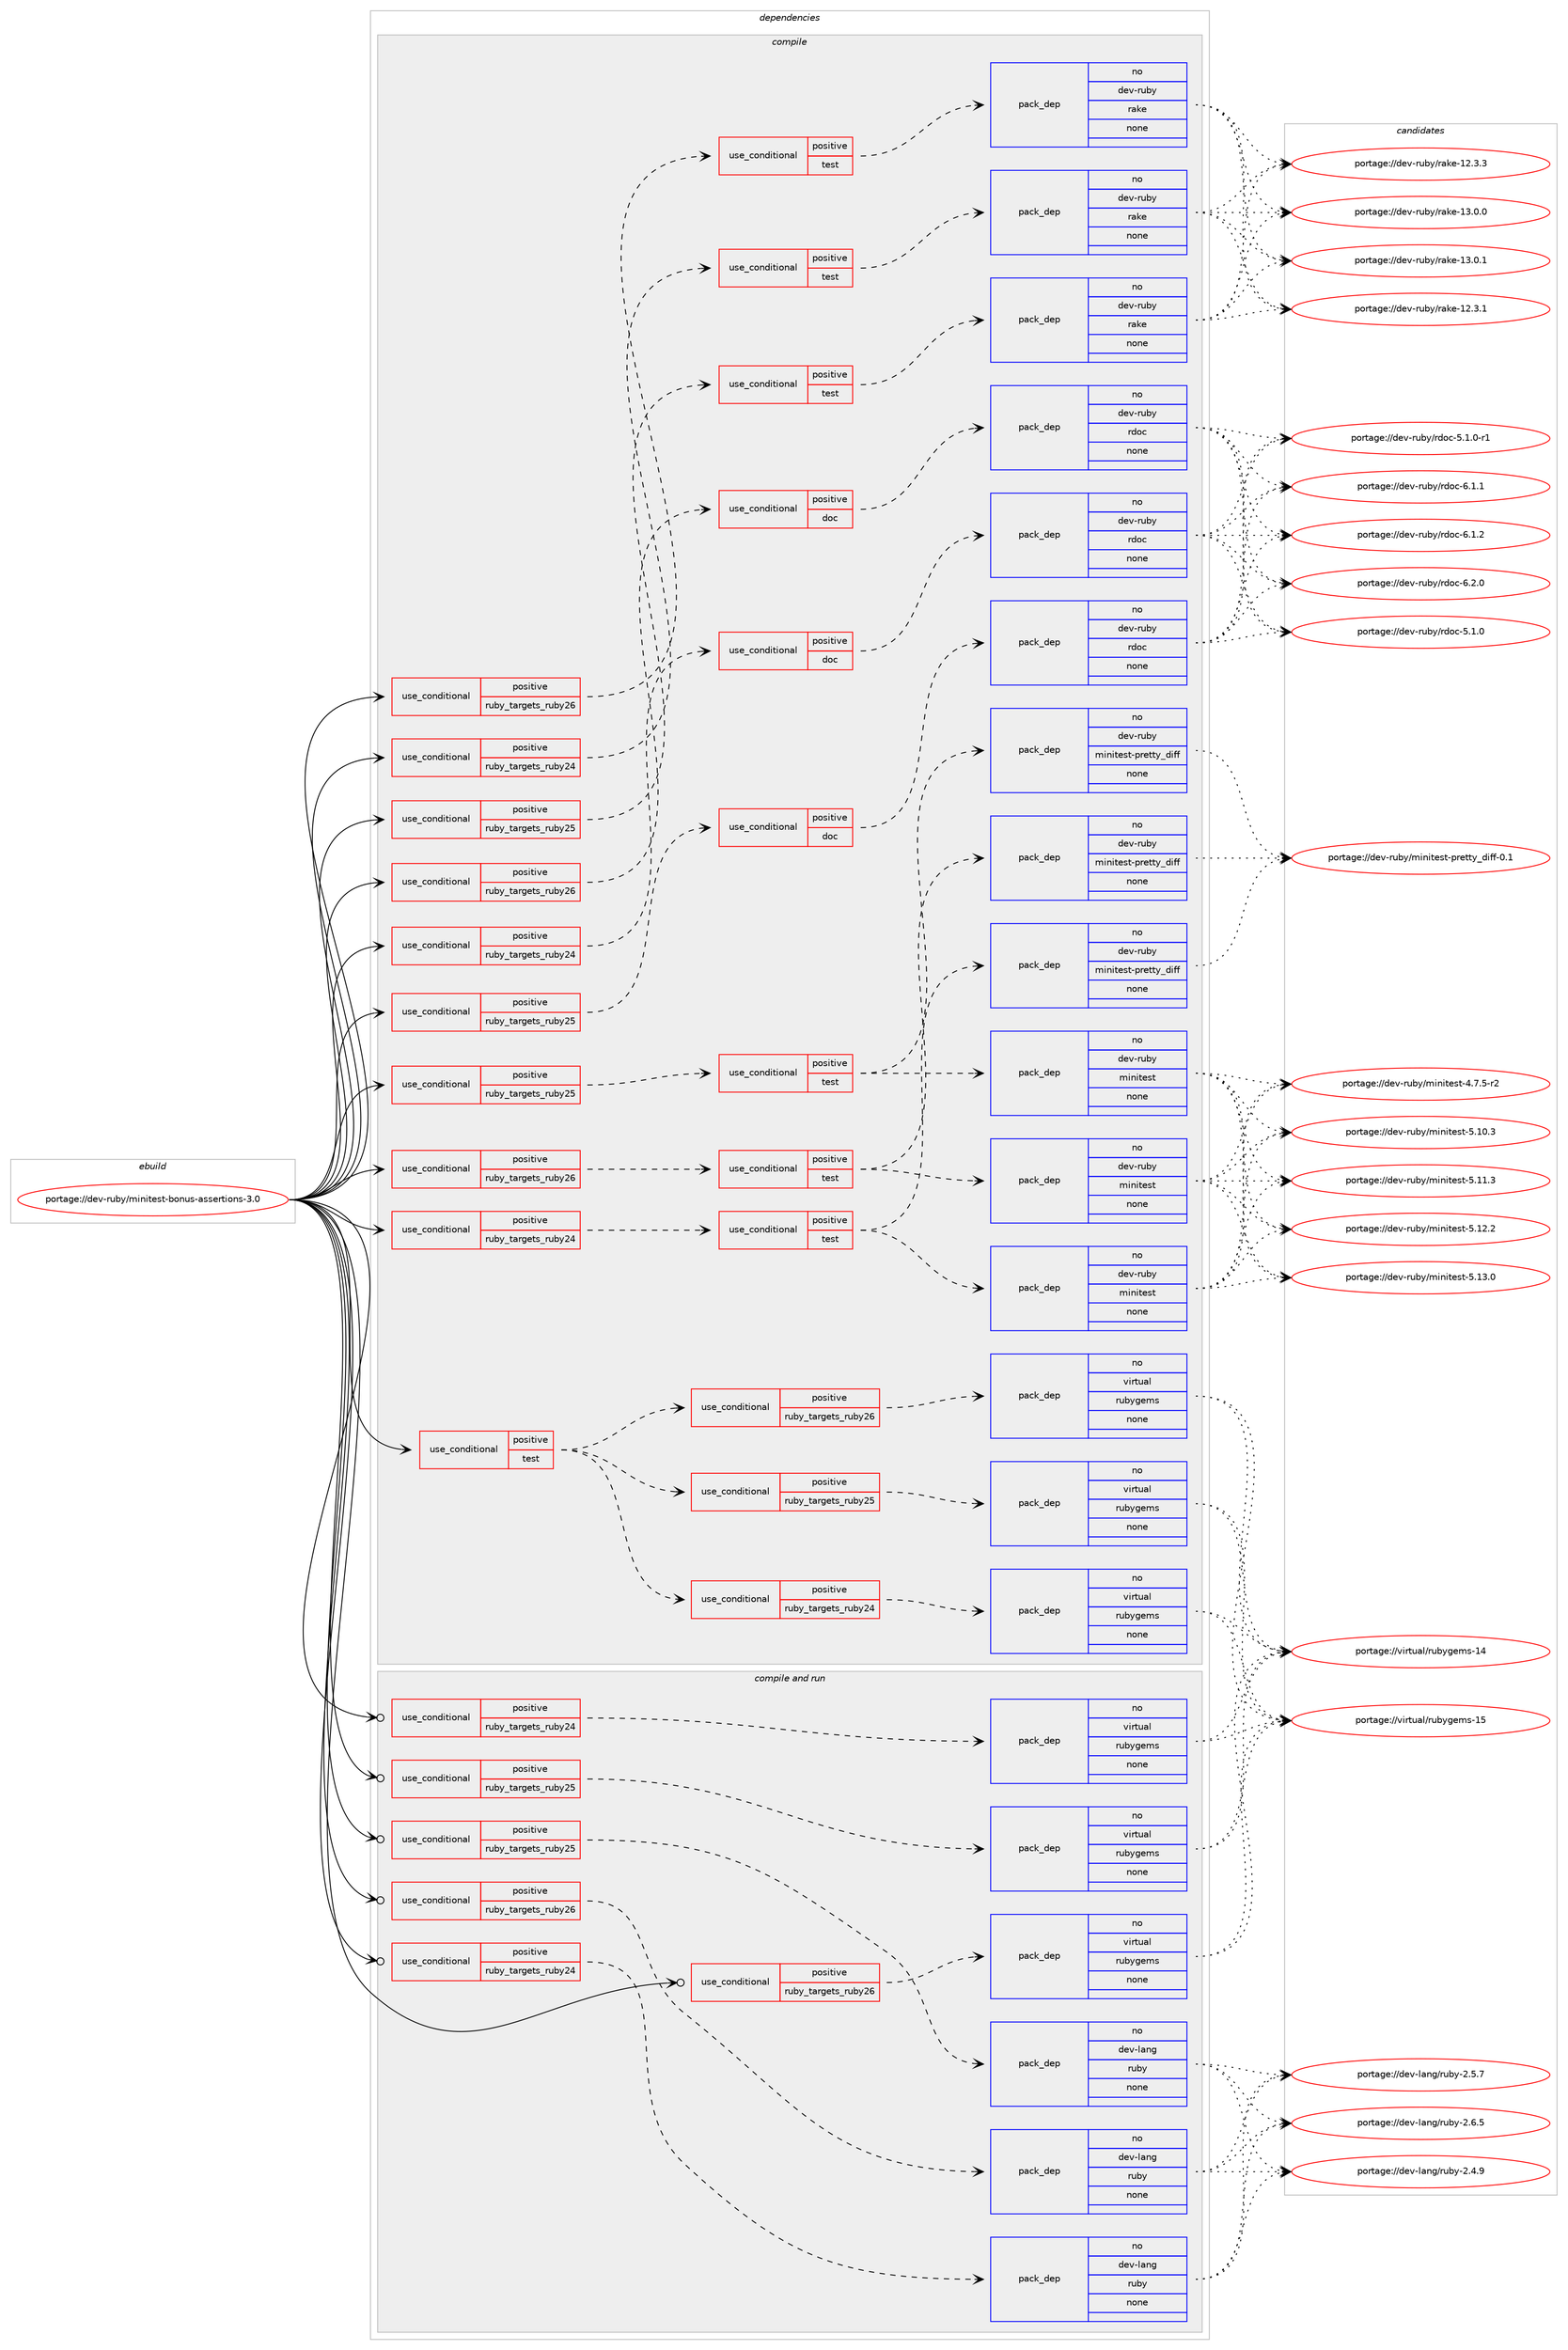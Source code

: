 digraph prolog {

# *************
# Graph options
# *************

newrank=true;
concentrate=true;
compound=true;
graph [rankdir=LR,fontname=Helvetica,fontsize=10,ranksep=1.5];#, ranksep=2.5, nodesep=0.2];
edge  [arrowhead=vee];
node  [fontname=Helvetica,fontsize=10];

# **********
# The ebuild
# **********

subgraph cluster_leftcol {
color=gray;
rank=same;
label=<<i>ebuild</i>>;
id [label="portage://dev-ruby/minitest-bonus-assertions-3.0", color=red, width=4, href="../dev-ruby/minitest-bonus-assertions-3.0.svg"];
}

# ****************
# The dependencies
# ****************

subgraph cluster_midcol {
color=gray;
label=<<i>dependencies</i>>;
subgraph cluster_compile {
fillcolor="#eeeeee";
style=filled;
label=<<i>compile</i>>;
subgraph cond56419 {
dependency229192 [label=<<TABLE BORDER="0" CELLBORDER="1" CELLSPACING="0" CELLPADDING="4"><TR><TD ROWSPAN="3" CELLPADDING="10">use_conditional</TD></TR><TR><TD>positive</TD></TR><TR><TD>ruby_targets_ruby24</TD></TR></TABLE>>, shape=none, color=red];
subgraph cond56420 {
dependency229193 [label=<<TABLE BORDER="0" CELLBORDER="1" CELLSPACING="0" CELLPADDING="4"><TR><TD ROWSPAN="3" CELLPADDING="10">use_conditional</TD></TR><TR><TD>positive</TD></TR><TR><TD>doc</TD></TR></TABLE>>, shape=none, color=red];
subgraph pack169273 {
dependency229194 [label=<<TABLE BORDER="0" CELLBORDER="1" CELLSPACING="0" CELLPADDING="4" WIDTH="220"><TR><TD ROWSPAN="6" CELLPADDING="30">pack_dep</TD></TR><TR><TD WIDTH="110">no</TD></TR><TR><TD>dev-ruby</TD></TR><TR><TD>rdoc</TD></TR><TR><TD>none</TD></TR><TR><TD></TD></TR></TABLE>>, shape=none, color=blue];
}
dependency229193:e -> dependency229194:w [weight=20,style="dashed",arrowhead="vee"];
}
dependency229192:e -> dependency229193:w [weight=20,style="dashed",arrowhead="vee"];
}
id:e -> dependency229192:w [weight=20,style="solid",arrowhead="vee"];
subgraph cond56421 {
dependency229195 [label=<<TABLE BORDER="0" CELLBORDER="1" CELLSPACING="0" CELLPADDING="4"><TR><TD ROWSPAN="3" CELLPADDING="10">use_conditional</TD></TR><TR><TD>positive</TD></TR><TR><TD>ruby_targets_ruby24</TD></TR></TABLE>>, shape=none, color=red];
subgraph cond56422 {
dependency229196 [label=<<TABLE BORDER="0" CELLBORDER="1" CELLSPACING="0" CELLPADDING="4"><TR><TD ROWSPAN="3" CELLPADDING="10">use_conditional</TD></TR><TR><TD>positive</TD></TR><TR><TD>test</TD></TR></TABLE>>, shape=none, color=red];
subgraph pack169274 {
dependency229197 [label=<<TABLE BORDER="0" CELLBORDER="1" CELLSPACING="0" CELLPADDING="4" WIDTH="220"><TR><TD ROWSPAN="6" CELLPADDING="30">pack_dep</TD></TR><TR><TD WIDTH="110">no</TD></TR><TR><TD>dev-ruby</TD></TR><TR><TD>minitest</TD></TR><TR><TD>none</TD></TR><TR><TD></TD></TR></TABLE>>, shape=none, color=blue];
}
dependency229196:e -> dependency229197:w [weight=20,style="dashed",arrowhead="vee"];
subgraph pack169275 {
dependency229198 [label=<<TABLE BORDER="0" CELLBORDER="1" CELLSPACING="0" CELLPADDING="4" WIDTH="220"><TR><TD ROWSPAN="6" CELLPADDING="30">pack_dep</TD></TR><TR><TD WIDTH="110">no</TD></TR><TR><TD>dev-ruby</TD></TR><TR><TD>minitest-pretty_diff</TD></TR><TR><TD>none</TD></TR><TR><TD></TD></TR></TABLE>>, shape=none, color=blue];
}
dependency229196:e -> dependency229198:w [weight=20,style="dashed",arrowhead="vee"];
}
dependency229195:e -> dependency229196:w [weight=20,style="dashed",arrowhead="vee"];
}
id:e -> dependency229195:w [weight=20,style="solid",arrowhead="vee"];
subgraph cond56423 {
dependency229199 [label=<<TABLE BORDER="0" CELLBORDER="1" CELLSPACING="0" CELLPADDING="4"><TR><TD ROWSPAN="3" CELLPADDING="10">use_conditional</TD></TR><TR><TD>positive</TD></TR><TR><TD>ruby_targets_ruby24</TD></TR></TABLE>>, shape=none, color=red];
subgraph cond56424 {
dependency229200 [label=<<TABLE BORDER="0" CELLBORDER="1" CELLSPACING="0" CELLPADDING="4"><TR><TD ROWSPAN="3" CELLPADDING="10">use_conditional</TD></TR><TR><TD>positive</TD></TR><TR><TD>test</TD></TR></TABLE>>, shape=none, color=red];
subgraph pack169276 {
dependency229201 [label=<<TABLE BORDER="0" CELLBORDER="1" CELLSPACING="0" CELLPADDING="4" WIDTH="220"><TR><TD ROWSPAN="6" CELLPADDING="30">pack_dep</TD></TR><TR><TD WIDTH="110">no</TD></TR><TR><TD>dev-ruby</TD></TR><TR><TD>rake</TD></TR><TR><TD>none</TD></TR><TR><TD></TD></TR></TABLE>>, shape=none, color=blue];
}
dependency229200:e -> dependency229201:w [weight=20,style="dashed",arrowhead="vee"];
}
dependency229199:e -> dependency229200:w [weight=20,style="dashed",arrowhead="vee"];
}
id:e -> dependency229199:w [weight=20,style="solid",arrowhead="vee"];
subgraph cond56425 {
dependency229202 [label=<<TABLE BORDER="0" CELLBORDER="1" CELLSPACING="0" CELLPADDING="4"><TR><TD ROWSPAN="3" CELLPADDING="10">use_conditional</TD></TR><TR><TD>positive</TD></TR><TR><TD>ruby_targets_ruby25</TD></TR></TABLE>>, shape=none, color=red];
subgraph cond56426 {
dependency229203 [label=<<TABLE BORDER="0" CELLBORDER="1" CELLSPACING="0" CELLPADDING="4"><TR><TD ROWSPAN="3" CELLPADDING="10">use_conditional</TD></TR><TR><TD>positive</TD></TR><TR><TD>doc</TD></TR></TABLE>>, shape=none, color=red];
subgraph pack169277 {
dependency229204 [label=<<TABLE BORDER="0" CELLBORDER="1" CELLSPACING="0" CELLPADDING="4" WIDTH="220"><TR><TD ROWSPAN="6" CELLPADDING="30">pack_dep</TD></TR><TR><TD WIDTH="110">no</TD></TR><TR><TD>dev-ruby</TD></TR><TR><TD>rdoc</TD></TR><TR><TD>none</TD></TR><TR><TD></TD></TR></TABLE>>, shape=none, color=blue];
}
dependency229203:e -> dependency229204:w [weight=20,style="dashed",arrowhead="vee"];
}
dependency229202:e -> dependency229203:w [weight=20,style="dashed",arrowhead="vee"];
}
id:e -> dependency229202:w [weight=20,style="solid",arrowhead="vee"];
subgraph cond56427 {
dependency229205 [label=<<TABLE BORDER="0" CELLBORDER="1" CELLSPACING="0" CELLPADDING="4"><TR><TD ROWSPAN="3" CELLPADDING="10">use_conditional</TD></TR><TR><TD>positive</TD></TR><TR><TD>ruby_targets_ruby25</TD></TR></TABLE>>, shape=none, color=red];
subgraph cond56428 {
dependency229206 [label=<<TABLE BORDER="0" CELLBORDER="1" CELLSPACING="0" CELLPADDING="4"><TR><TD ROWSPAN="3" CELLPADDING="10">use_conditional</TD></TR><TR><TD>positive</TD></TR><TR><TD>test</TD></TR></TABLE>>, shape=none, color=red];
subgraph pack169278 {
dependency229207 [label=<<TABLE BORDER="0" CELLBORDER="1" CELLSPACING="0" CELLPADDING="4" WIDTH="220"><TR><TD ROWSPAN="6" CELLPADDING="30">pack_dep</TD></TR><TR><TD WIDTH="110">no</TD></TR><TR><TD>dev-ruby</TD></TR><TR><TD>minitest</TD></TR><TR><TD>none</TD></TR><TR><TD></TD></TR></TABLE>>, shape=none, color=blue];
}
dependency229206:e -> dependency229207:w [weight=20,style="dashed",arrowhead="vee"];
subgraph pack169279 {
dependency229208 [label=<<TABLE BORDER="0" CELLBORDER="1" CELLSPACING="0" CELLPADDING="4" WIDTH="220"><TR><TD ROWSPAN="6" CELLPADDING="30">pack_dep</TD></TR><TR><TD WIDTH="110">no</TD></TR><TR><TD>dev-ruby</TD></TR><TR><TD>minitest-pretty_diff</TD></TR><TR><TD>none</TD></TR><TR><TD></TD></TR></TABLE>>, shape=none, color=blue];
}
dependency229206:e -> dependency229208:w [weight=20,style="dashed",arrowhead="vee"];
}
dependency229205:e -> dependency229206:w [weight=20,style="dashed",arrowhead="vee"];
}
id:e -> dependency229205:w [weight=20,style="solid",arrowhead="vee"];
subgraph cond56429 {
dependency229209 [label=<<TABLE BORDER="0" CELLBORDER="1" CELLSPACING="0" CELLPADDING="4"><TR><TD ROWSPAN="3" CELLPADDING="10">use_conditional</TD></TR><TR><TD>positive</TD></TR><TR><TD>ruby_targets_ruby25</TD></TR></TABLE>>, shape=none, color=red];
subgraph cond56430 {
dependency229210 [label=<<TABLE BORDER="0" CELLBORDER="1" CELLSPACING="0" CELLPADDING="4"><TR><TD ROWSPAN="3" CELLPADDING="10">use_conditional</TD></TR><TR><TD>positive</TD></TR><TR><TD>test</TD></TR></TABLE>>, shape=none, color=red];
subgraph pack169280 {
dependency229211 [label=<<TABLE BORDER="0" CELLBORDER="1" CELLSPACING="0" CELLPADDING="4" WIDTH="220"><TR><TD ROWSPAN="6" CELLPADDING="30">pack_dep</TD></TR><TR><TD WIDTH="110">no</TD></TR><TR><TD>dev-ruby</TD></TR><TR><TD>rake</TD></TR><TR><TD>none</TD></TR><TR><TD></TD></TR></TABLE>>, shape=none, color=blue];
}
dependency229210:e -> dependency229211:w [weight=20,style="dashed",arrowhead="vee"];
}
dependency229209:e -> dependency229210:w [weight=20,style="dashed",arrowhead="vee"];
}
id:e -> dependency229209:w [weight=20,style="solid",arrowhead="vee"];
subgraph cond56431 {
dependency229212 [label=<<TABLE BORDER="0" CELLBORDER="1" CELLSPACING="0" CELLPADDING="4"><TR><TD ROWSPAN="3" CELLPADDING="10">use_conditional</TD></TR><TR><TD>positive</TD></TR><TR><TD>ruby_targets_ruby26</TD></TR></TABLE>>, shape=none, color=red];
subgraph cond56432 {
dependency229213 [label=<<TABLE BORDER="0" CELLBORDER="1" CELLSPACING="0" CELLPADDING="4"><TR><TD ROWSPAN="3" CELLPADDING="10">use_conditional</TD></TR><TR><TD>positive</TD></TR><TR><TD>doc</TD></TR></TABLE>>, shape=none, color=red];
subgraph pack169281 {
dependency229214 [label=<<TABLE BORDER="0" CELLBORDER="1" CELLSPACING="0" CELLPADDING="4" WIDTH="220"><TR><TD ROWSPAN="6" CELLPADDING="30">pack_dep</TD></TR><TR><TD WIDTH="110">no</TD></TR><TR><TD>dev-ruby</TD></TR><TR><TD>rdoc</TD></TR><TR><TD>none</TD></TR><TR><TD></TD></TR></TABLE>>, shape=none, color=blue];
}
dependency229213:e -> dependency229214:w [weight=20,style="dashed",arrowhead="vee"];
}
dependency229212:e -> dependency229213:w [weight=20,style="dashed",arrowhead="vee"];
}
id:e -> dependency229212:w [weight=20,style="solid",arrowhead="vee"];
subgraph cond56433 {
dependency229215 [label=<<TABLE BORDER="0" CELLBORDER="1" CELLSPACING="0" CELLPADDING="4"><TR><TD ROWSPAN="3" CELLPADDING="10">use_conditional</TD></TR><TR><TD>positive</TD></TR><TR><TD>ruby_targets_ruby26</TD></TR></TABLE>>, shape=none, color=red];
subgraph cond56434 {
dependency229216 [label=<<TABLE BORDER="0" CELLBORDER="1" CELLSPACING="0" CELLPADDING="4"><TR><TD ROWSPAN="3" CELLPADDING="10">use_conditional</TD></TR><TR><TD>positive</TD></TR><TR><TD>test</TD></TR></TABLE>>, shape=none, color=red];
subgraph pack169282 {
dependency229217 [label=<<TABLE BORDER="0" CELLBORDER="1" CELLSPACING="0" CELLPADDING="4" WIDTH="220"><TR><TD ROWSPAN="6" CELLPADDING="30">pack_dep</TD></TR><TR><TD WIDTH="110">no</TD></TR><TR><TD>dev-ruby</TD></TR><TR><TD>minitest</TD></TR><TR><TD>none</TD></TR><TR><TD></TD></TR></TABLE>>, shape=none, color=blue];
}
dependency229216:e -> dependency229217:w [weight=20,style="dashed",arrowhead="vee"];
subgraph pack169283 {
dependency229218 [label=<<TABLE BORDER="0" CELLBORDER="1" CELLSPACING="0" CELLPADDING="4" WIDTH="220"><TR><TD ROWSPAN="6" CELLPADDING="30">pack_dep</TD></TR><TR><TD WIDTH="110">no</TD></TR><TR><TD>dev-ruby</TD></TR><TR><TD>minitest-pretty_diff</TD></TR><TR><TD>none</TD></TR><TR><TD></TD></TR></TABLE>>, shape=none, color=blue];
}
dependency229216:e -> dependency229218:w [weight=20,style="dashed",arrowhead="vee"];
}
dependency229215:e -> dependency229216:w [weight=20,style="dashed",arrowhead="vee"];
}
id:e -> dependency229215:w [weight=20,style="solid",arrowhead="vee"];
subgraph cond56435 {
dependency229219 [label=<<TABLE BORDER="0" CELLBORDER="1" CELLSPACING="0" CELLPADDING="4"><TR><TD ROWSPAN="3" CELLPADDING="10">use_conditional</TD></TR><TR><TD>positive</TD></TR><TR><TD>ruby_targets_ruby26</TD></TR></TABLE>>, shape=none, color=red];
subgraph cond56436 {
dependency229220 [label=<<TABLE BORDER="0" CELLBORDER="1" CELLSPACING="0" CELLPADDING="4"><TR><TD ROWSPAN="3" CELLPADDING="10">use_conditional</TD></TR><TR><TD>positive</TD></TR><TR><TD>test</TD></TR></TABLE>>, shape=none, color=red];
subgraph pack169284 {
dependency229221 [label=<<TABLE BORDER="0" CELLBORDER="1" CELLSPACING="0" CELLPADDING="4" WIDTH="220"><TR><TD ROWSPAN="6" CELLPADDING="30">pack_dep</TD></TR><TR><TD WIDTH="110">no</TD></TR><TR><TD>dev-ruby</TD></TR><TR><TD>rake</TD></TR><TR><TD>none</TD></TR><TR><TD></TD></TR></TABLE>>, shape=none, color=blue];
}
dependency229220:e -> dependency229221:w [weight=20,style="dashed",arrowhead="vee"];
}
dependency229219:e -> dependency229220:w [weight=20,style="dashed",arrowhead="vee"];
}
id:e -> dependency229219:w [weight=20,style="solid",arrowhead="vee"];
subgraph cond56437 {
dependency229222 [label=<<TABLE BORDER="0" CELLBORDER="1" CELLSPACING="0" CELLPADDING="4"><TR><TD ROWSPAN="3" CELLPADDING="10">use_conditional</TD></TR><TR><TD>positive</TD></TR><TR><TD>test</TD></TR></TABLE>>, shape=none, color=red];
subgraph cond56438 {
dependency229223 [label=<<TABLE BORDER="0" CELLBORDER="1" CELLSPACING="0" CELLPADDING="4"><TR><TD ROWSPAN="3" CELLPADDING="10">use_conditional</TD></TR><TR><TD>positive</TD></TR><TR><TD>ruby_targets_ruby24</TD></TR></TABLE>>, shape=none, color=red];
subgraph pack169285 {
dependency229224 [label=<<TABLE BORDER="0" CELLBORDER="1" CELLSPACING="0" CELLPADDING="4" WIDTH="220"><TR><TD ROWSPAN="6" CELLPADDING="30">pack_dep</TD></TR><TR><TD WIDTH="110">no</TD></TR><TR><TD>virtual</TD></TR><TR><TD>rubygems</TD></TR><TR><TD>none</TD></TR><TR><TD></TD></TR></TABLE>>, shape=none, color=blue];
}
dependency229223:e -> dependency229224:w [weight=20,style="dashed",arrowhead="vee"];
}
dependency229222:e -> dependency229223:w [weight=20,style="dashed",arrowhead="vee"];
subgraph cond56439 {
dependency229225 [label=<<TABLE BORDER="0" CELLBORDER="1" CELLSPACING="0" CELLPADDING="4"><TR><TD ROWSPAN="3" CELLPADDING="10">use_conditional</TD></TR><TR><TD>positive</TD></TR><TR><TD>ruby_targets_ruby25</TD></TR></TABLE>>, shape=none, color=red];
subgraph pack169286 {
dependency229226 [label=<<TABLE BORDER="0" CELLBORDER="1" CELLSPACING="0" CELLPADDING="4" WIDTH="220"><TR><TD ROWSPAN="6" CELLPADDING="30">pack_dep</TD></TR><TR><TD WIDTH="110">no</TD></TR><TR><TD>virtual</TD></TR><TR><TD>rubygems</TD></TR><TR><TD>none</TD></TR><TR><TD></TD></TR></TABLE>>, shape=none, color=blue];
}
dependency229225:e -> dependency229226:w [weight=20,style="dashed",arrowhead="vee"];
}
dependency229222:e -> dependency229225:w [weight=20,style="dashed",arrowhead="vee"];
subgraph cond56440 {
dependency229227 [label=<<TABLE BORDER="0" CELLBORDER="1" CELLSPACING="0" CELLPADDING="4"><TR><TD ROWSPAN="3" CELLPADDING="10">use_conditional</TD></TR><TR><TD>positive</TD></TR><TR><TD>ruby_targets_ruby26</TD></TR></TABLE>>, shape=none, color=red];
subgraph pack169287 {
dependency229228 [label=<<TABLE BORDER="0" CELLBORDER="1" CELLSPACING="0" CELLPADDING="4" WIDTH="220"><TR><TD ROWSPAN="6" CELLPADDING="30">pack_dep</TD></TR><TR><TD WIDTH="110">no</TD></TR><TR><TD>virtual</TD></TR><TR><TD>rubygems</TD></TR><TR><TD>none</TD></TR><TR><TD></TD></TR></TABLE>>, shape=none, color=blue];
}
dependency229227:e -> dependency229228:w [weight=20,style="dashed",arrowhead="vee"];
}
dependency229222:e -> dependency229227:w [weight=20,style="dashed",arrowhead="vee"];
}
id:e -> dependency229222:w [weight=20,style="solid",arrowhead="vee"];
}
subgraph cluster_compileandrun {
fillcolor="#eeeeee";
style=filled;
label=<<i>compile and run</i>>;
subgraph cond56441 {
dependency229229 [label=<<TABLE BORDER="0" CELLBORDER="1" CELLSPACING="0" CELLPADDING="4"><TR><TD ROWSPAN="3" CELLPADDING="10">use_conditional</TD></TR><TR><TD>positive</TD></TR><TR><TD>ruby_targets_ruby24</TD></TR></TABLE>>, shape=none, color=red];
subgraph pack169288 {
dependency229230 [label=<<TABLE BORDER="0" CELLBORDER="1" CELLSPACING="0" CELLPADDING="4" WIDTH="220"><TR><TD ROWSPAN="6" CELLPADDING="30">pack_dep</TD></TR><TR><TD WIDTH="110">no</TD></TR><TR><TD>dev-lang</TD></TR><TR><TD>ruby</TD></TR><TR><TD>none</TD></TR><TR><TD></TD></TR></TABLE>>, shape=none, color=blue];
}
dependency229229:e -> dependency229230:w [weight=20,style="dashed",arrowhead="vee"];
}
id:e -> dependency229229:w [weight=20,style="solid",arrowhead="odotvee"];
subgraph cond56442 {
dependency229231 [label=<<TABLE BORDER="0" CELLBORDER="1" CELLSPACING="0" CELLPADDING="4"><TR><TD ROWSPAN="3" CELLPADDING="10">use_conditional</TD></TR><TR><TD>positive</TD></TR><TR><TD>ruby_targets_ruby24</TD></TR></TABLE>>, shape=none, color=red];
subgraph pack169289 {
dependency229232 [label=<<TABLE BORDER="0" CELLBORDER="1" CELLSPACING="0" CELLPADDING="4" WIDTH="220"><TR><TD ROWSPAN="6" CELLPADDING="30">pack_dep</TD></TR><TR><TD WIDTH="110">no</TD></TR><TR><TD>virtual</TD></TR><TR><TD>rubygems</TD></TR><TR><TD>none</TD></TR><TR><TD></TD></TR></TABLE>>, shape=none, color=blue];
}
dependency229231:e -> dependency229232:w [weight=20,style="dashed",arrowhead="vee"];
}
id:e -> dependency229231:w [weight=20,style="solid",arrowhead="odotvee"];
subgraph cond56443 {
dependency229233 [label=<<TABLE BORDER="0" CELLBORDER="1" CELLSPACING="0" CELLPADDING="4"><TR><TD ROWSPAN="3" CELLPADDING="10">use_conditional</TD></TR><TR><TD>positive</TD></TR><TR><TD>ruby_targets_ruby25</TD></TR></TABLE>>, shape=none, color=red];
subgraph pack169290 {
dependency229234 [label=<<TABLE BORDER="0" CELLBORDER="1" CELLSPACING="0" CELLPADDING="4" WIDTH="220"><TR><TD ROWSPAN="6" CELLPADDING="30">pack_dep</TD></TR><TR><TD WIDTH="110">no</TD></TR><TR><TD>dev-lang</TD></TR><TR><TD>ruby</TD></TR><TR><TD>none</TD></TR><TR><TD></TD></TR></TABLE>>, shape=none, color=blue];
}
dependency229233:e -> dependency229234:w [weight=20,style="dashed",arrowhead="vee"];
}
id:e -> dependency229233:w [weight=20,style="solid",arrowhead="odotvee"];
subgraph cond56444 {
dependency229235 [label=<<TABLE BORDER="0" CELLBORDER="1" CELLSPACING="0" CELLPADDING="4"><TR><TD ROWSPAN="3" CELLPADDING="10">use_conditional</TD></TR><TR><TD>positive</TD></TR><TR><TD>ruby_targets_ruby25</TD></TR></TABLE>>, shape=none, color=red];
subgraph pack169291 {
dependency229236 [label=<<TABLE BORDER="0" CELLBORDER="1" CELLSPACING="0" CELLPADDING="4" WIDTH="220"><TR><TD ROWSPAN="6" CELLPADDING="30">pack_dep</TD></TR><TR><TD WIDTH="110">no</TD></TR><TR><TD>virtual</TD></TR><TR><TD>rubygems</TD></TR><TR><TD>none</TD></TR><TR><TD></TD></TR></TABLE>>, shape=none, color=blue];
}
dependency229235:e -> dependency229236:w [weight=20,style="dashed",arrowhead="vee"];
}
id:e -> dependency229235:w [weight=20,style="solid",arrowhead="odotvee"];
subgraph cond56445 {
dependency229237 [label=<<TABLE BORDER="0" CELLBORDER="1" CELLSPACING="0" CELLPADDING="4"><TR><TD ROWSPAN="3" CELLPADDING="10">use_conditional</TD></TR><TR><TD>positive</TD></TR><TR><TD>ruby_targets_ruby26</TD></TR></TABLE>>, shape=none, color=red];
subgraph pack169292 {
dependency229238 [label=<<TABLE BORDER="0" CELLBORDER="1" CELLSPACING="0" CELLPADDING="4" WIDTH="220"><TR><TD ROWSPAN="6" CELLPADDING="30">pack_dep</TD></TR><TR><TD WIDTH="110">no</TD></TR><TR><TD>dev-lang</TD></TR><TR><TD>ruby</TD></TR><TR><TD>none</TD></TR><TR><TD></TD></TR></TABLE>>, shape=none, color=blue];
}
dependency229237:e -> dependency229238:w [weight=20,style="dashed",arrowhead="vee"];
}
id:e -> dependency229237:w [weight=20,style="solid",arrowhead="odotvee"];
subgraph cond56446 {
dependency229239 [label=<<TABLE BORDER="0" CELLBORDER="1" CELLSPACING="0" CELLPADDING="4"><TR><TD ROWSPAN="3" CELLPADDING="10">use_conditional</TD></TR><TR><TD>positive</TD></TR><TR><TD>ruby_targets_ruby26</TD></TR></TABLE>>, shape=none, color=red];
subgraph pack169293 {
dependency229240 [label=<<TABLE BORDER="0" CELLBORDER="1" CELLSPACING="0" CELLPADDING="4" WIDTH="220"><TR><TD ROWSPAN="6" CELLPADDING="30">pack_dep</TD></TR><TR><TD WIDTH="110">no</TD></TR><TR><TD>virtual</TD></TR><TR><TD>rubygems</TD></TR><TR><TD>none</TD></TR><TR><TD></TD></TR></TABLE>>, shape=none, color=blue];
}
dependency229239:e -> dependency229240:w [weight=20,style="dashed",arrowhead="vee"];
}
id:e -> dependency229239:w [weight=20,style="solid",arrowhead="odotvee"];
}
subgraph cluster_run {
fillcolor="#eeeeee";
style=filled;
label=<<i>run</i>>;
}
}

# **************
# The candidates
# **************

subgraph cluster_choices {
rank=same;
color=gray;
label=<<i>candidates</i>>;

subgraph choice169273 {
color=black;
nodesep=1;
choiceportage10010111845114117981214711410011199455346494648 [label="portage://dev-ruby/rdoc-5.1.0", color=red, width=4,href="../dev-ruby/rdoc-5.1.0.svg"];
choiceportage100101118451141179812147114100111994553464946484511449 [label="portage://dev-ruby/rdoc-5.1.0-r1", color=red, width=4,href="../dev-ruby/rdoc-5.1.0-r1.svg"];
choiceportage10010111845114117981214711410011199455446494649 [label="portage://dev-ruby/rdoc-6.1.1", color=red, width=4,href="../dev-ruby/rdoc-6.1.1.svg"];
choiceportage10010111845114117981214711410011199455446494650 [label="portage://dev-ruby/rdoc-6.1.2", color=red, width=4,href="../dev-ruby/rdoc-6.1.2.svg"];
choiceportage10010111845114117981214711410011199455446504648 [label="portage://dev-ruby/rdoc-6.2.0", color=red, width=4,href="../dev-ruby/rdoc-6.2.0.svg"];
dependency229194:e -> choiceportage10010111845114117981214711410011199455346494648:w [style=dotted,weight="100"];
dependency229194:e -> choiceportage100101118451141179812147114100111994553464946484511449:w [style=dotted,weight="100"];
dependency229194:e -> choiceportage10010111845114117981214711410011199455446494649:w [style=dotted,weight="100"];
dependency229194:e -> choiceportage10010111845114117981214711410011199455446494650:w [style=dotted,weight="100"];
dependency229194:e -> choiceportage10010111845114117981214711410011199455446504648:w [style=dotted,weight="100"];
}
subgraph choice169274 {
color=black;
nodesep=1;
choiceportage1001011184511411798121471091051101051161011151164552465546534511450 [label="portage://dev-ruby/minitest-4.7.5-r2", color=red, width=4,href="../dev-ruby/minitest-4.7.5-r2.svg"];
choiceportage10010111845114117981214710910511010511610111511645534649484651 [label="portage://dev-ruby/minitest-5.10.3", color=red, width=4,href="../dev-ruby/minitest-5.10.3.svg"];
choiceportage10010111845114117981214710910511010511610111511645534649494651 [label="portage://dev-ruby/minitest-5.11.3", color=red, width=4,href="../dev-ruby/minitest-5.11.3.svg"];
choiceportage10010111845114117981214710910511010511610111511645534649504650 [label="portage://dev-ruby/minitest-5.12.2", color=red, width=4,href="../dev-ruby/minitest-5.12.2.svg"];
choiceportage10010111845114117981214710910511010511610111511645534649514648 [label="portage://dev-ruby/minitest-5.13.0", color=red, width=4,href="../dev-ruby/minitest-5.13.0.svg"];
dependency229197:e -> choiceportage1001011184511411798121471091051101051161011151164552465546534511450:w [style=dotted,weight="100"];
dependency229197:e -> choiceportage10010111845114117981214710910511010511610111511645534649484651:w [style=dotted,weight="100"];
dependency229197:e -> choiceportage10010111845114117981214710910511010511610111511645534649494651:w [style=dotted,weight="100"];
dependency229197:e -> choiceportage10010111845114117981214710910511010511610111511645534649504650:w [style=dotted,weight="100"];
dependency229197:e -> choiceportage10010111845114117981214710910511010511610111511645534649514648:w [style=dotted,weight="100"];
}
subgraph choice169275 {
color=black;
nodesep=1;
choiceportage100101118451141179812147109105110105116101115116451121141011161161219510010510210245484649 [label="portage://dev-ruby/minitest-pretty_diff-0.1", color=red, width=4,href="../dev-ruby/minitest-pretty_diff-0.1.svg"];
dependency229198:e -> choiceportage100101118451141179812147109105110105116101115116451121141011161161219510010510210245484649:w [style=dotted,weight="100"];
}
subgraph choice169276 {
color=black;
nodesep=1;
choiceportage1001011184511411798121471149710710145495046514649 [label="portage://dev-ruby/rake-12.3.1", color=red, width=4,href="../dev-ruby/rake-12.3.1.svg"];
choiceportage1001011184511411798121471149710710145495046514651 [label="portage://dev-ruby/rake-12.3.3", color=red, width=4,href="../dev-ruby/rake-12.3.3.svg"];
choiceportage1001011184511411798121471149710710145495146484648 [label="portage://dev-ruby/rake-13.0.0", color=red, width=4,href="../dev-ruby/rake-13.0.0.svg"];
choiceportage1001011184511411798121471149710710145495146484649 [label="portage://dev-ruby/rake-13.0.1", color=red, width=4,href="../dev-ruby/rake-13.0.1.svg"];
dependency229201:e -> choiceportage1001011184511411798121471149710710145495046514649:w [style=dotted,weight="100"];
dependency229201:e -> choiceportage1001011184511411798121471149710710145495046514651:w [style=dotted,weight="100"];
dependency229201:e -> choiceportage1001011184511411798121471149710710145495146484648:w [style=dotted,weight="100"];
dependency229201:e -> choiceportage1001011184511411798121471149710710145495146484649:w [style=dotted,weight="100"];
}
subgraph choice169277 {
color=black;
nodesep=1;
choiceportage10010111845114117981214711410011199455346494648 [label="portage://dev-ruby/rdoc-5.1.0", color=red, width=4,href="../dev-ruby/rdoc-5.1.0.svg"];
choiceportage100101118451141179812147114100111994553464946484511449 [label="portage://dev-ruby/rdoc-5.1.0-r1", color=red, width=4,href="../dev-ruby/rdoc-5.1.0-r1.svg"];
choiceportage10010111845114117981214711410011199455446494649 [label="portage://dev-ruby/rdoc-6.1.1", color=red, width=4,href="../dev-ruby/rdoc-6.1.1.svg"];
choiceportage10010111845114117981214711410011199455446494650 [label="portage://dev-ruby/rdoc-6.1.2", color=red, width=4,href="../dev-ruby/rdoc-6.1.2.svg"];
choiceportage10010111845114117981214711410011199455446504648 [label="portage://dev-ruby/rdoc-6.2.0", color=red, width=4,href="../dev-ruby/rdoc-6.2.0.svg"];
dependency229204:e -> choiceportage10010111845114117981214711410011199455346494648:w [style=dotted,weight="100"];
dependency229204:e -> choiceportage100101118451141179812147114100111994553464946484511449:w [style=dotted,weight="100"];
dependency229204:e -> choiceportage10010111845114117981214711410011199455446494649:w [style=dotted,weight="100"];
dependency229204:e -> choiceportage10010111845114117981214711410011199455446494650:w [style=dotted,weight="100"];
dependency229204:e -> choiceportage10010111845114117981214711410011199455446504648:w [style=dotted,weight="100"];
}
subgraph choice169278 {
color=black;
nodesep=1;
choiceportage1001011184511411798121471091051101051161011151164552465546534511450 [label="portage://dev-ruby/minitest-4.7.5-r2", color=red, width=4,href="../dev-ruby/minitest-4.7.5-r2.svg"];
choiceportage10010111845114117981214710910511010511610111511645534649484651 [label="portage://dev-ruby/minitest-5.10.3", color=red, width=4,href="../dev-ruby/minitest-5.10.3.svg"];
choiceportage10010111845114117981214710910511010511610111511645534649494651 [label="portage://dev-ruby/minitest-5.11.3", color=red, width=4,href="../dev-ruby/minitest-5.11.3.svg"];
choiceportage10010111845114117981214710910511010511610111511645534649504650 [label="portage://dev-ruby/minitest-5.12.2", color=red, width=4,href="../dev-ruby/minitest-5.12.2.svg"];
choiceportage10010111845114117981214710910511010511610111511645534649514648 [label="portage://dev-ruby/minitest-5.13.0", color=red, width=4,href="../dev-ruby/minitest-5.13.0.svg"];
dependency229207:e -> choiceportage1001011184511411798121471091051101051161011151164552465546534511450:w [style=dotted,weight="100"];
dependency229207:e -> choiceportage10010111845114117981214710910511010511610111511645534649484651:w [style=dotted,weight="100"];
dependency229207:e -> choiceportage10010111845114117981214710910511010511610111511645534649494651:w [style=dotted,weight="100"];
dependency229207:e -> choiceportage10010111845114117981214710910511010511610111511645534649504650:w [style=dotted,weight="100"];
dependency229207:e -> choiceportage10010111845114117981214710910511010511610111511645534649514648:w [style=dotted,weight="100"];
}
subgraph choice169279 {
color=black;
nodesep=1;
choiceportage100101118451141179812147109105110105116101115116451121141011161161219510010510210245484649 [label="portage://dev-ruby/minitest-pretty_diff-0.1", color=red, width=4,href="../dev-ruby/minitest-pretty_diff-0.1.svg"];
dependency229208:e -> choiceportage100101118451141179812147109105110105116101115116451121141011161161219510010510210245484649:w [style=dotted,weight="100"];
}
subgraph choice169280 {
color=black;
nodesep=1;
choiceportage1001011184511411798121471149710710145495046514649 [label="portage://dev-ruby/rake-12.3.1", color=red, width=4,href="../dev-ruby/rake-12.3.1.svg"];
choiceportage1001011184511411798121471149710710145495046514651 [label="portage://dev-ruby/rake-12.3.3", color=red, width=4,href="../dev-ruby/rake-12.3.3.svg"];
choiceportage1001011184511411798121471149710710145495146484648 [label="portage://dev-ruby/rake-13.0.0", color=red, width=4,href="../dev-ruby/rake-13.0.0.svg"];
choiceportage1001011184511411798121471149710710145495146484649 [label="portage://dev-ruby/rake-13.0.1", color=red, width=4,href="../dev-ruby/rake-13.0.1.svg"];
dependency229211:e -> choiceportage1001011184511411798121471149710710145495046514649:w [style=dotted,weight="100"];
dependency229211:e -> choiceportage1001011184511411798121471149710710145495046514651:w [style=dotted,weight="100"];
dependency229211:e -> choiceportage1001011184511411798121471149710710145495146484648:w [style=dotted,weight="100"];
dependency229211:e -> choiceportage1001011184511411798121471149710710145495146484649:w [style=dotted,weight="100"];
}
subgraph choice169281 {
color=black;
nodesep=1;
choiceportage10010111845114117981214711410011199455346494648 [label="portage://dev-ruby/rdoc-5.1.0", color=red, width=4,href="../dev-ruby/rdoc-5.1.0.svg"];
choiceportage100101118451141179812147114100111994553464946484511449 [label="portage://dev-ruby/rdoc-5.1.0-r1", color=red, width=4,href="../dev-ruby/rdoc-5.1.0-r1.svg"];
choiceportage10010111845114117981214711410011199455446494649 [label="portage://dev-ruby/rdoc-6.1.1", color=red, width=4,href="../dev-ruby/rdoc-6.1.1.svg"];
choiceportage10010111845114117981214711410011199455446494650 [label="portage://dev-ruby/rdoc-6.1.2", color=red, width=4,href="../dev-ruby/rdoc-6.1.2.svg"];
choiceportage10010111845114117981214711410011199455446504648 [label="portage://dev-ruby/rdoc-6.2.0", color=red, width=4,href="../dev-ruby/rdoc-6.2.0.svg"];
dependency229214:e -> choiceportage10010111845114117981214711410011199455346494648:w [style=dotted,weight="100"];
dependency229214:e -> choiceportage100101118451141179812147114100111994553464946484511449:w [style=dotted,weight="100"];
dependency229214:e -> choiceportage10010111845114117981214711410011199455446494649:w [style=dotted,weight="100"];
dependency229214:e -> choiceportage10010111845114117981214711410011199455446494650:w [style=dotted,weight="100"];
dependency229214:e -> choiceportage10010111845114117981214711410011199455446504648:w [style=dotted,weight="100"];
}
subgraph choice169282 {
color=black;
nodesep=1;
choiceportage1001011184511411798121471091051101051161011151164552465546534511450 [label="portage://dev-ruby/minitest-4.7.5-r2", color=red, width=4,href="../dev-ruby/minitest-4.7.5-r2.svg"];
choiceportage10010111845114117981214710910511010511610111511645534649484651 [label="portage://dev-ruby/minitest-5.10.3", color=red, width=4,href="../dev-ruby/minitest-5.10.3.svg"];
choiceportage10010111845114117981214710910511010511610111511645534649494651 [label="portage://dev-ruby/minitest-5.11.3", color=red, width=4,href="../dev-ruby/minitest-5.11.3.svg"];
choiceportage10010111845114117981214710910511010511610111511645534649504650 [label="portage://dev-ruby/minitest-5.12.2", color=red, width=4,href="../dev-ruby/minitest-5.12.2.svg"];
choiceportage10010111845114117981214710910511010511610111511645534649514648 [label="portage://dev-ruby/minitest-5.13.0", color=red, width=4,href="../dev-ruby/minitest-5.13.0.svg"];
dependency229217:e -> choiceportage1001011184511411798121471091051101051161011151164552465546534511450:w [style=dotted,weight="100"];
dependency229217:e -> choiceportage10010111845114117981214710910511010511610111511645534649484651:w [style=dotted,weight="100"];
dependency229217:e -> choiceportage10010111845114117981214710910511010511610111511645534649494651:w [style=dotted,weight="100"];
dependency229217:e -> choiceportage10010111845114117981214710910511010511610111511645534649504650:w [style=dotted,weight="100"];
dependency229217:e -> choiceportage10010111845114117981214710910511010511610111511645534649514648:w [style=dotted,weight="100"];
}
subgraph choice169283 {
color=black;
nodesep=1;
choiceportage100101118451141179812147109105110105116101115116451121141011161161219510010510210245484649 [label="portage://dev-ruby/minitest-pretty_diff-0.1", color=red, width=4,href="../dev-ruby/minitest-pretty_diff-0.1.svg"];
dependency229218:e -> choiceportage100101118451141179812147109105110105116101115116451121141011161161219510010510210245484649:w [style=dotted,weight="100"];
}
subgraph choice169284 {
color=black;
nodesep=1;
choiceportage1001011184511411798121471149710710145495046514649 [label="portage://dev-ruby/rake-12.3.1", color=red, width=4,href="../dev-ruby/rake-12.3.1.svg"];
choiceportage1001011184511411798121471149710710145495046514651 [label="portage://dev-ruby/rake-12.3.3", color=red, width=4,href="../dev-ruby/rake-12.3.3.svg"];
choiceportage1001011184511411798121471149710710145495146484648 [label="portage://dev-ruby/rake-13.0.0", color=red, width=4,href="../dev-ruby/rake-13.0.0.svg"];
choiceportage1001011184511411798121471149710710145495146484649 [label="portage://dev-ruby/rake-13.0.1", color=red, width=4,href="../dev-ruby/rake-13.0.1.svg"];
dependency229221:e -> choiceportage1001011184511411798121471149710710145495046514649:w [style=dotted,weight="100"];
dependency229221:e -> choiceportage1001011184511411798121471149710710145495046514651:w [style=dotted,weight="100"];
dependency229221:e -> choiceportage1001011184511411798121471149710710145495146484648:w [style=dotted,weight="100"];
dependency229221:e -> choiceportage1001011184511411798121471149710710145495146484649:w [style=dotted,weight="100"];
}
subgraph choice169285 {
color=black;
nodesep=1;
choiceportage118105114116117971084711411798121103101109115454952 [label="portage://virtual/rubygems-14", color=red, width=4,href="../virtual/rubygems-14.svg"];
choiceportage118105114116117971084711411798121103101109115454953 [label="portage://virtual/rubygems-15", color=red, width=4,href="../virtual/rubygems-15.svg"];
dependency229224:e -> choiceportage118105114116117971084711411798121103101109115454952:w [style=dotted,weight="100"];
dependency229224:e -> choiceportage118105114116117971084711411798121103101109115454953:w [style=dotted,weight="100"];
}
subgraph choice169286 {
color=black;
nodesep=1;
choiceportage118105114116117971084711411798121103101109115454952 [label="portage://virtual/rubygems-14", color=red, width=4,href="../virtual/rubygems-14.svg"];
choiceportage118105114116117971084711411798121103101109115454953 [label="portage://virtual/rubygems-15", color=red, width=4,href="../virtual/rubygems-15.svg"];
dependency229226:e -> choiceportage118105114116117971084711411798121103101109115454952:w [style=dotted,weight="100"];
dependency229226:e -> choiceportage118105114116117971084711411798121103101109115454953:w [style=dotted,weight="100"];
}
subgraph choice169287 {
color=black;
nodesep=1;
choiceportage118105114116117971084711411798121103101109115454952 [label="portage://virtual/rubygems-14", color=red, width=4,href="../virtual/rubygems-14.svg"];
choiceportage118105114116117971084711411798121103101109115454953 [label="portage://virtual/rubygems-15", color=red, width=4,href="../virtual/rubygems-15.svg"];
dependency229228:e -> choiceportage118105114116117971084711411798121103101109115454952:w [style=dotted,weight="100"];
dependency229228:e -> choiceportage118105114116117971084711411798121103101109115454953:w [style=dotted,weight="100"];
}
subgraph choice169288 {
color=black;
nodesep=1;
choiceportage10010111845108971101034711411798121455046524657 [label="portage://dev-lang/ruby-2.4.9", color=red, width=4,href="../dev-lang/ruby-2.4.9.svg"];
choiceportage10010111845108971101034711411798121455046534655 [label="portage://dev-lang/ruby-2.5.7", color=red, width=4,href="../dev-lang/ruby-2.5.7.svg"];
choiceportage10010111845108971101034711411798121455046544653 [label="portage://dev-lang/ruby-2.6.5", color=red, width=4,href="../dev-lang/ruby-2.6.5.svg"];
dependency229230:e -> choiceportage10010111845108971101034711411798121455046524657:w [style=dotted,weight="100"];
dependency229230:e -> choiceportage10010111845108971101034711411798121455046534655:w [style=dotted,weight="100"];
dependency229230:e -> choiceportage10010111845108971101034711411798121455046544653:w [style=dotted,weight="100"];
}
subgraph choice169289 {
color=black;
nodesep=1;
choiceportage118105114116117971084711411798121103101109115454952 [label="portage://virtual/rubygems-14", color=red, width=4,href="../virtual/rubygems-14.svg"];
choiceportage118105114116117971084711411798121103101109115454953 [label="portage://virtual/rubygems-15", color=red, width=4,href="../virtual/rubygems-15.svg"];
dependency229232:e -> choiceportage118105114116117971084711411798121103101109115454952:w [style=dotted,weight="100"];
dependency229232:e -> choiceportage118105114116117971084711411798121103101109115454953:w [style=dotted,weight="100"];
}
subgraph choice169290 {
color=black;
nodesep=1;
choiceportage10010111845108971101034711411798121455046524657 [label="portage://dev-lang/ruby-2.4.9", color=red, width=4,href="../dev-lang/ruby-2.4.9.svg"];
choiceportage10010111845108971101034711411798121455046534655 [label="portage://dev-lang/ruby-2.5.7", color=red, width=4,href="../dev-lang/ruby-2.5.7.svg"];
choiceportage10010111845108971101034711411798121455046544653 [label="portage://dev-lang/ruby-2.6.5", color=red, width=4,href="../dev-lang/ruby-2.6.5.svg"];
dependency229234:e -> choiceportage10010111845108971101034711411798121455046524657:w [style=dotted,weight="100"];
dependency229234:e -> choiceportage10010111845108971101034711411798121455046534655:w [style=dotted,weight="100"];
dependency229234:e -> choiceportage10010111845108971101034711411798121455046544653:w [style=dotted,weight="100"];
}
subgraph choice169291 {
color=black;
nodesep=1;
choiceportage118105114116117971084711411798121103101109115454952 [label="portage://virtual/rubygems-14", color=red, width=4,href="../virtual/rubygems-14.svg"];
choiceportage118105114116117971084711411798121103101109115454953 [label="portage://virtual/rubygems-15", color=red, width=4,href="../virtual/rubygems-15.svg"];
dependency229236:e -> choiceportage118105114116117971084711411798121103101109115454952:w [style=dotted,weight="100"];
dependency229236:e -> choiceportage118105114116117971084711411798121103101109115454953:w [style=dotted,weight="100"];
}
subgraph choice169292 {
color=black;
nodesep=1;
choiceportage10010111845108971101034711411798121455046524657 [label="portage://dev-lang/ruby-2.4.9", color=red, width=4,href="../dev-lang/ruby-2.4.9.svg"];
choiceportage10010111845108971101034711411798121455046534655 [label="portage://dev-lang/ruby-2.5.7", color=red, width=4,href="../dev-lang/ruby-2.5.7.svg"];
choiceportage10010111845108971101034711411798121455046544653 [label="portage://dev-lang/ruby-2.6.5", color=red, width=4,href="../dev-lang/ruby-2.6.5.svg"];
dependency229238:e -> choiceportage10010111845108971101034711411798121455046524657:w [style=dotted,weight="100"];
dependency229238:e -> choiceportage10010111845108971101034711411798121455046534655:w [style=dotted,weight="100"];
dependency229238:e -> choiceportage10010111845108971101034711411798121455046544653:w [style=dotted,weight="100"];
}
subgraph choice169293 {
color=black;
nodesep=1;
choiceportage118105114116117971084711411798121103101109115454952 [label="portage://virtual/rubygems-14", color=red, width=4,href="../virtual/rubygems-14.svg"];
choiceportage118105114116117971084711411798121103101109115454953 [label="portage://virtual/rubygems-15", color=red, width=4,href="../virtual/rubygems-15.svg"];
dependency229240:e -> choiceportage118105114116117971084711411798121103101109115454952:w [style=dotted,weight="100"];
dependency229240:e -> choiceportage118105114116117971084711411798121103101109115454953:w [style=dotted,weight="100"];
}
}

}
